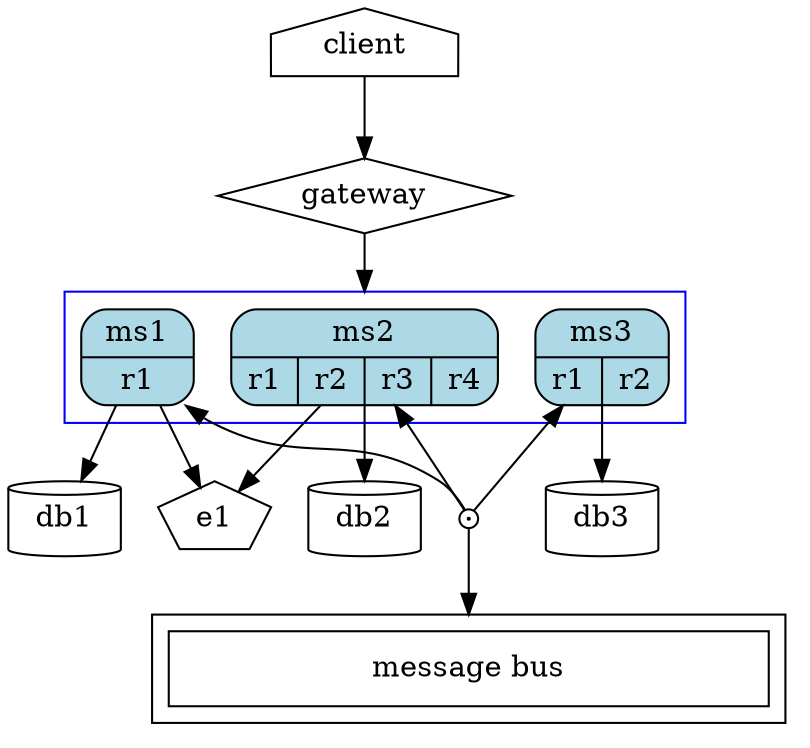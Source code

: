 digraph G {
    compound=true;

    newrank=true;
    rankdir=TB;

    client [shape=house];

    gateway [shape=diamond];
    e1 [shape=pentagon];
    db1, db2, db3 [shape=cylinder];
    {rank=same; e1; db1; db2; db3;}

    subgraph clusterKafka {
        kafka [width=4 shape=rect label="message bus"];
    }

    ACG[shape = doublecircle,label="",width=0, height=0];


    subgraph cluster1 {
        color=blue;
        rank=same;
        rankdir=LR;
        ms1, ms2, ms3 [shape=record];
        ms1[fillcolor="lightblue" label="{ms1 | {r1}}" style="rounded,filled"];
        ms2[fillcolor="lightblue" label="{ms2 | {r1|r2|r3|r4}}" style="rounded,filled"];
        ms3[fillcolor="lightblue" label="{ms3 | {r1|r2}}" style="rounded,filled"];
        {rank=same; ms1; ms2; ms3;}
    }

    client -> gateway;
    gateway -> ms2 [lhead=cluster1];

    ms1 -> db1;
    ms2 -> db2;
    ms3 -> db3;

    ms1 -> e1;
    ms2 -> e1;

    ms1, ms2, ms3 -> ACG [dir=back];
    ACG -> kafka [lhead=clusterKafka];

}
